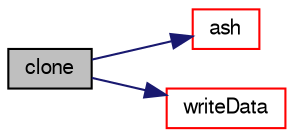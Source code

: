 digraph "clone"
{
  bgcolor="transparent";
  edge [fontname="FreeSans",fontsize="10",labelfontname="FreeSans",labelfontsize="10"];
  node [fontname="FreeSans",fontsize="10",shape=record];
  rankdir="LR";
  Node15 [label="clone",height=0.2,width=0.4,color="black", fillcolor="grey75", style="filled", fontcolor="black"];
  Node15 -> Node16 [color="midnightblue",fontsize="10",style="solid",fontname="FreeSans"];
  Node16 [label="ash",height=0.2,width=0.4,color="red",URL="$a29974.html#a1c4bd2733a6a743a82e08f00766e1dcb",tooltip="Construct null. "];
  Node15 -> Node19 [color="midnightblue",fontsize="10",style="solid",fontname="FreeSans"];
  Node19 [label="writeData",height=0.2,width=0.4,color="red",URL="$a29974.html#a4a9a5e81ef203c89a365d47f0acc39b9",tooltip="Write the function coefficients. "];
}
